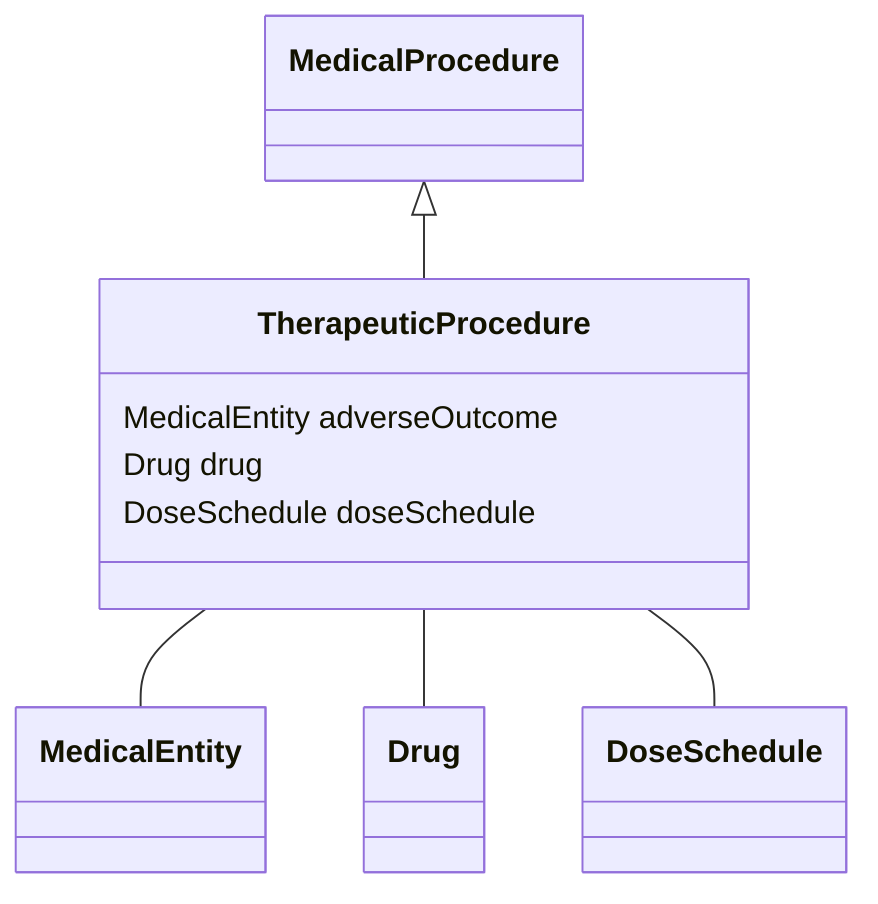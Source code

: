 classDiagram
  TherapeuticProcedure -- MedicalEntity
TherapeuticProcedure -- Drug
TherapeuticProcedure -- DoseSchedule


MedicalProcedure <|-- TherapeuticProcedure
class TherapeuticProcedure {

  MedicalEntity adverseOutcome
  Drug drug
  DoseSchedule doseSchedule

}